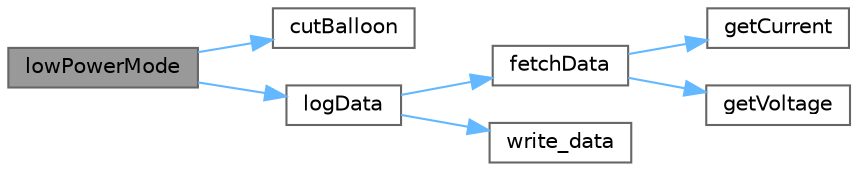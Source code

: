 digraph "lowPowerMode"
{
 // LATEX_PDF_SIZE
  bgcolor="transparent";
  edge [fontname=Helvetica,fontsize=10,labelfontname=Helvetica,labelfontsize=10];
  node [fontname=Helvetica,fontsize=10,shape=box,height=0.2,width=0.4];
  rankdir="LR";
  Node1 [id="Node000001",label="lowPowerMode",height=0.2,width=0.4,color="gray40", fillcolor="grey60", style="filled", fontcolor="black",tooltip=" "];
  Node1 -> Node2 [id="edge1_Node000001_Node000002",color="steelblue1",style="solid",tooltip=" "];
  Node2 [id="Node000002",label="cutBalloon",height=0.2,width=0.4,color="grey40", fillcolor="white", style="filled",URL="$main_8c.html#ad6e2a047d18a9b03e58ce3edb8f16bfb",tooltip=" "];
  Node1 -> Node3 [id="edge2_Node000001_Node000003",color="steelblue1",style="solid",tooltip=" "];
  Node3 [id="Node000003",label="logData",height=0.2,width=0.4,color="grey40", fillcolor="white", style="filled",URL="$main_8c.html#a265445e36681dc69e4b06f1cf8c9eb76",tooltip=" "];
  Node3 -> Node4 [id="edge3_Node000003_Node000004",color="steelblue1",style="solid",tooltip=" "];
  Node4 [id="Node000004",label="fetchData",height=0.2,width=0.4,color="grey40", fillcolor="white", style="filled",URL="$main_8c.html#a651818c4f461ea9dd9333286e21b64ad",tooltip=" "];
  Node4 -> Node5 [id="edge4_Node000004_Node000005",color="steelblue1",style="solid",tooltip=" "];
  Node5 [id="Node000005",label="getCurrent",height=0.2,width=0.4,color="grey40", fillcolor="white", style="filled",URL="$main_8c.html#aa4dd018fd4d39cda6080f79d9dfd02df",tooltip=" "];
  Node4 -> Node6 [id="edge5_Node000004_Node000006",color="steelblue1",style="solid",tooltip=" "];
  Node6 [id="Node000006",label="getVoltage",height=0.2,width=0.4,color="grey40", fillcolor="white", style="filled",URL="$main_8c.html#a14b93c949846ddbbd680be6f809a50e0",tooltip=" "];
  Node3 -> Node7 [id="edge6_Node000003_Node000007",color="steelblue1",style="solid",tooltip=" "];
  Node7 [id="Node000007",label="write_data",height=0.2,width=0.4,color="grey40", fillcolor="white", style="filled",URL="$data__storage_8c.html#ac978f7e70df8c1d285a3c18511e26c13",tooltip="Write 8 32-bit words to the flash memory."];
}
